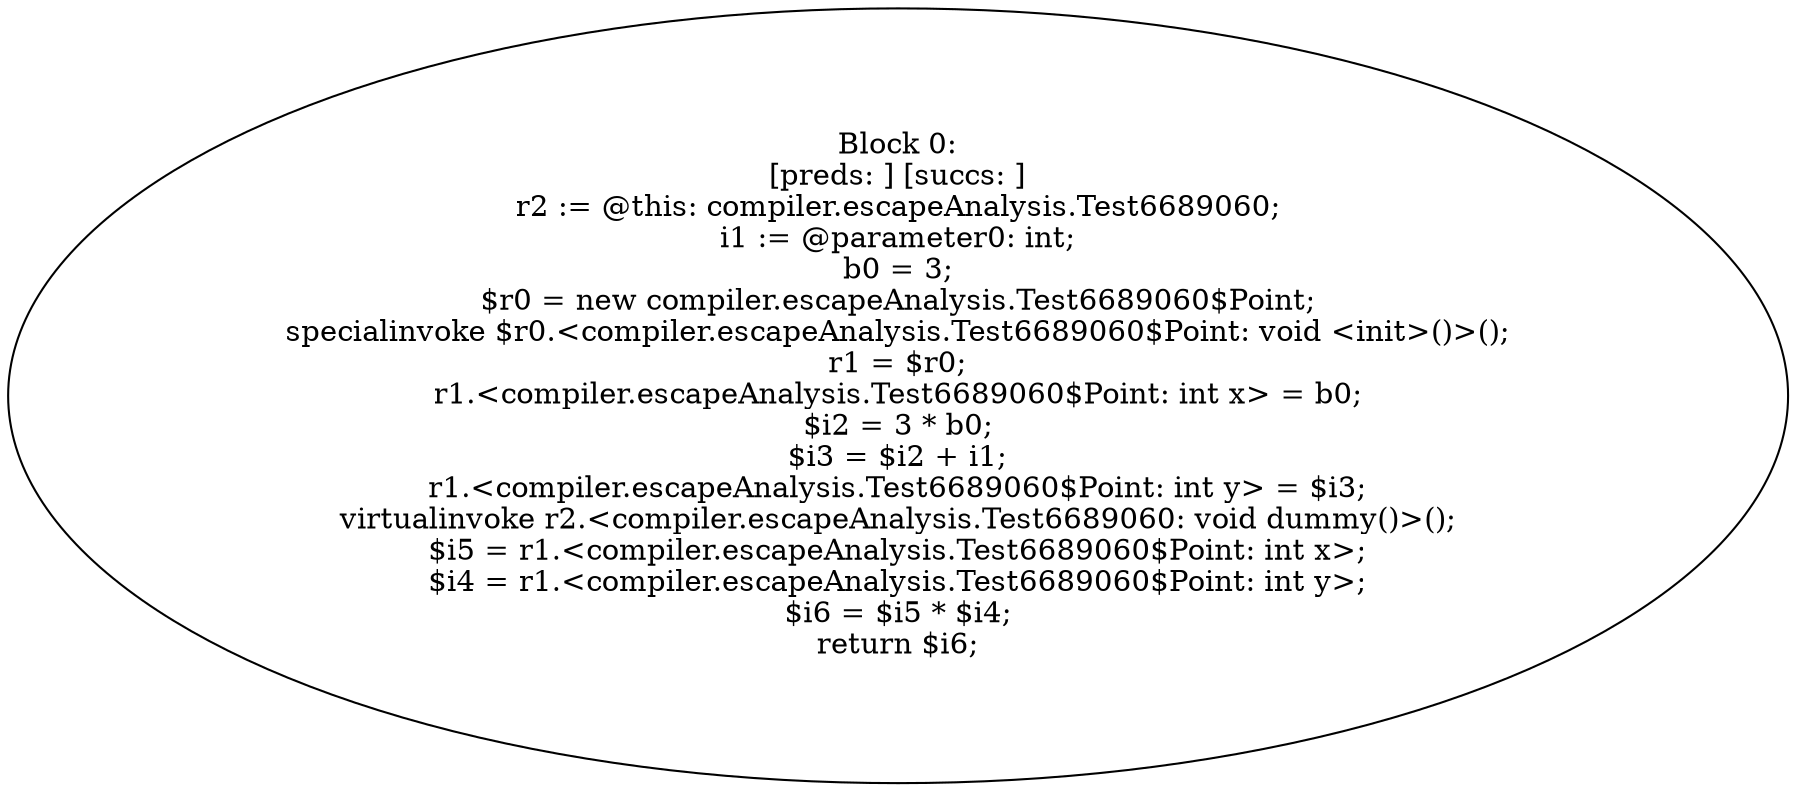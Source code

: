 digraph "unitGraph" {
    "Block 0:
[preds: ] [succs: ]
r2 := @this: compiler.escapeAnalysis.Test6689060;
i1 := @parameter0: int;
b0 = 3;
$r0 = new compiler.escapeAnalysis.Test6689060$Point;
specialinvoke $r0.<compiler.escapeAnalysis.Test6689060$Point: void <init>()>();
r1 = $r0;
r1.<compiler.escapeAnalysis.Test6689060$Point: int x> = b0;
$i2 = 3 * b0;
$i3 = $i2 + i1;
r1.<compiler.escapeAnalysis.Test6689060$Point: int y> = $i3;
virtualinvoke r2.<compiler.escapeAnalysis.Test6689060: void dummy()>();
$i5 = r1.<compiler.escapeAnalysis.Test6689060$Point: int x>;
$i4 = r1.<compiler.escapeAnalysis.Test6689060$Point: int y>;
$i6 = $i5 * $i4;
return $i6;
"
}
